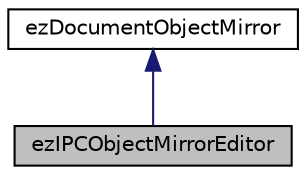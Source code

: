 digraph "ezIPCObjectMirrorEditor"
{
 // LATEX_PDF_SIZE
  edge [fontname="Helvetica",fontsize="10",labelfontname="Helvetica",labelfontsize="10"];
  node [fontname="Helvetica",fontsize="10",shape=record];
  Node1 [label="ezIPCObjectMirrorEditor",height=0.2,width=0.4,color="black", fillcolor="grey75", style="filled", fontcolor="black",tooltip="An object mirror that mirrors across IPC to the engine process."];
  Node2 -> Node1 [dir="back",color="midnightblue",fontsize="10",style="solid",fontname="Helvetica"];
  Node2 [label="ezDocumentObjectMirror",height=0.2,width=0.4,color="black", fillcolor="white", style="filled",URL="$d1/d6b/classez_document_object_mirror.htm",tooltip=" "];
}
